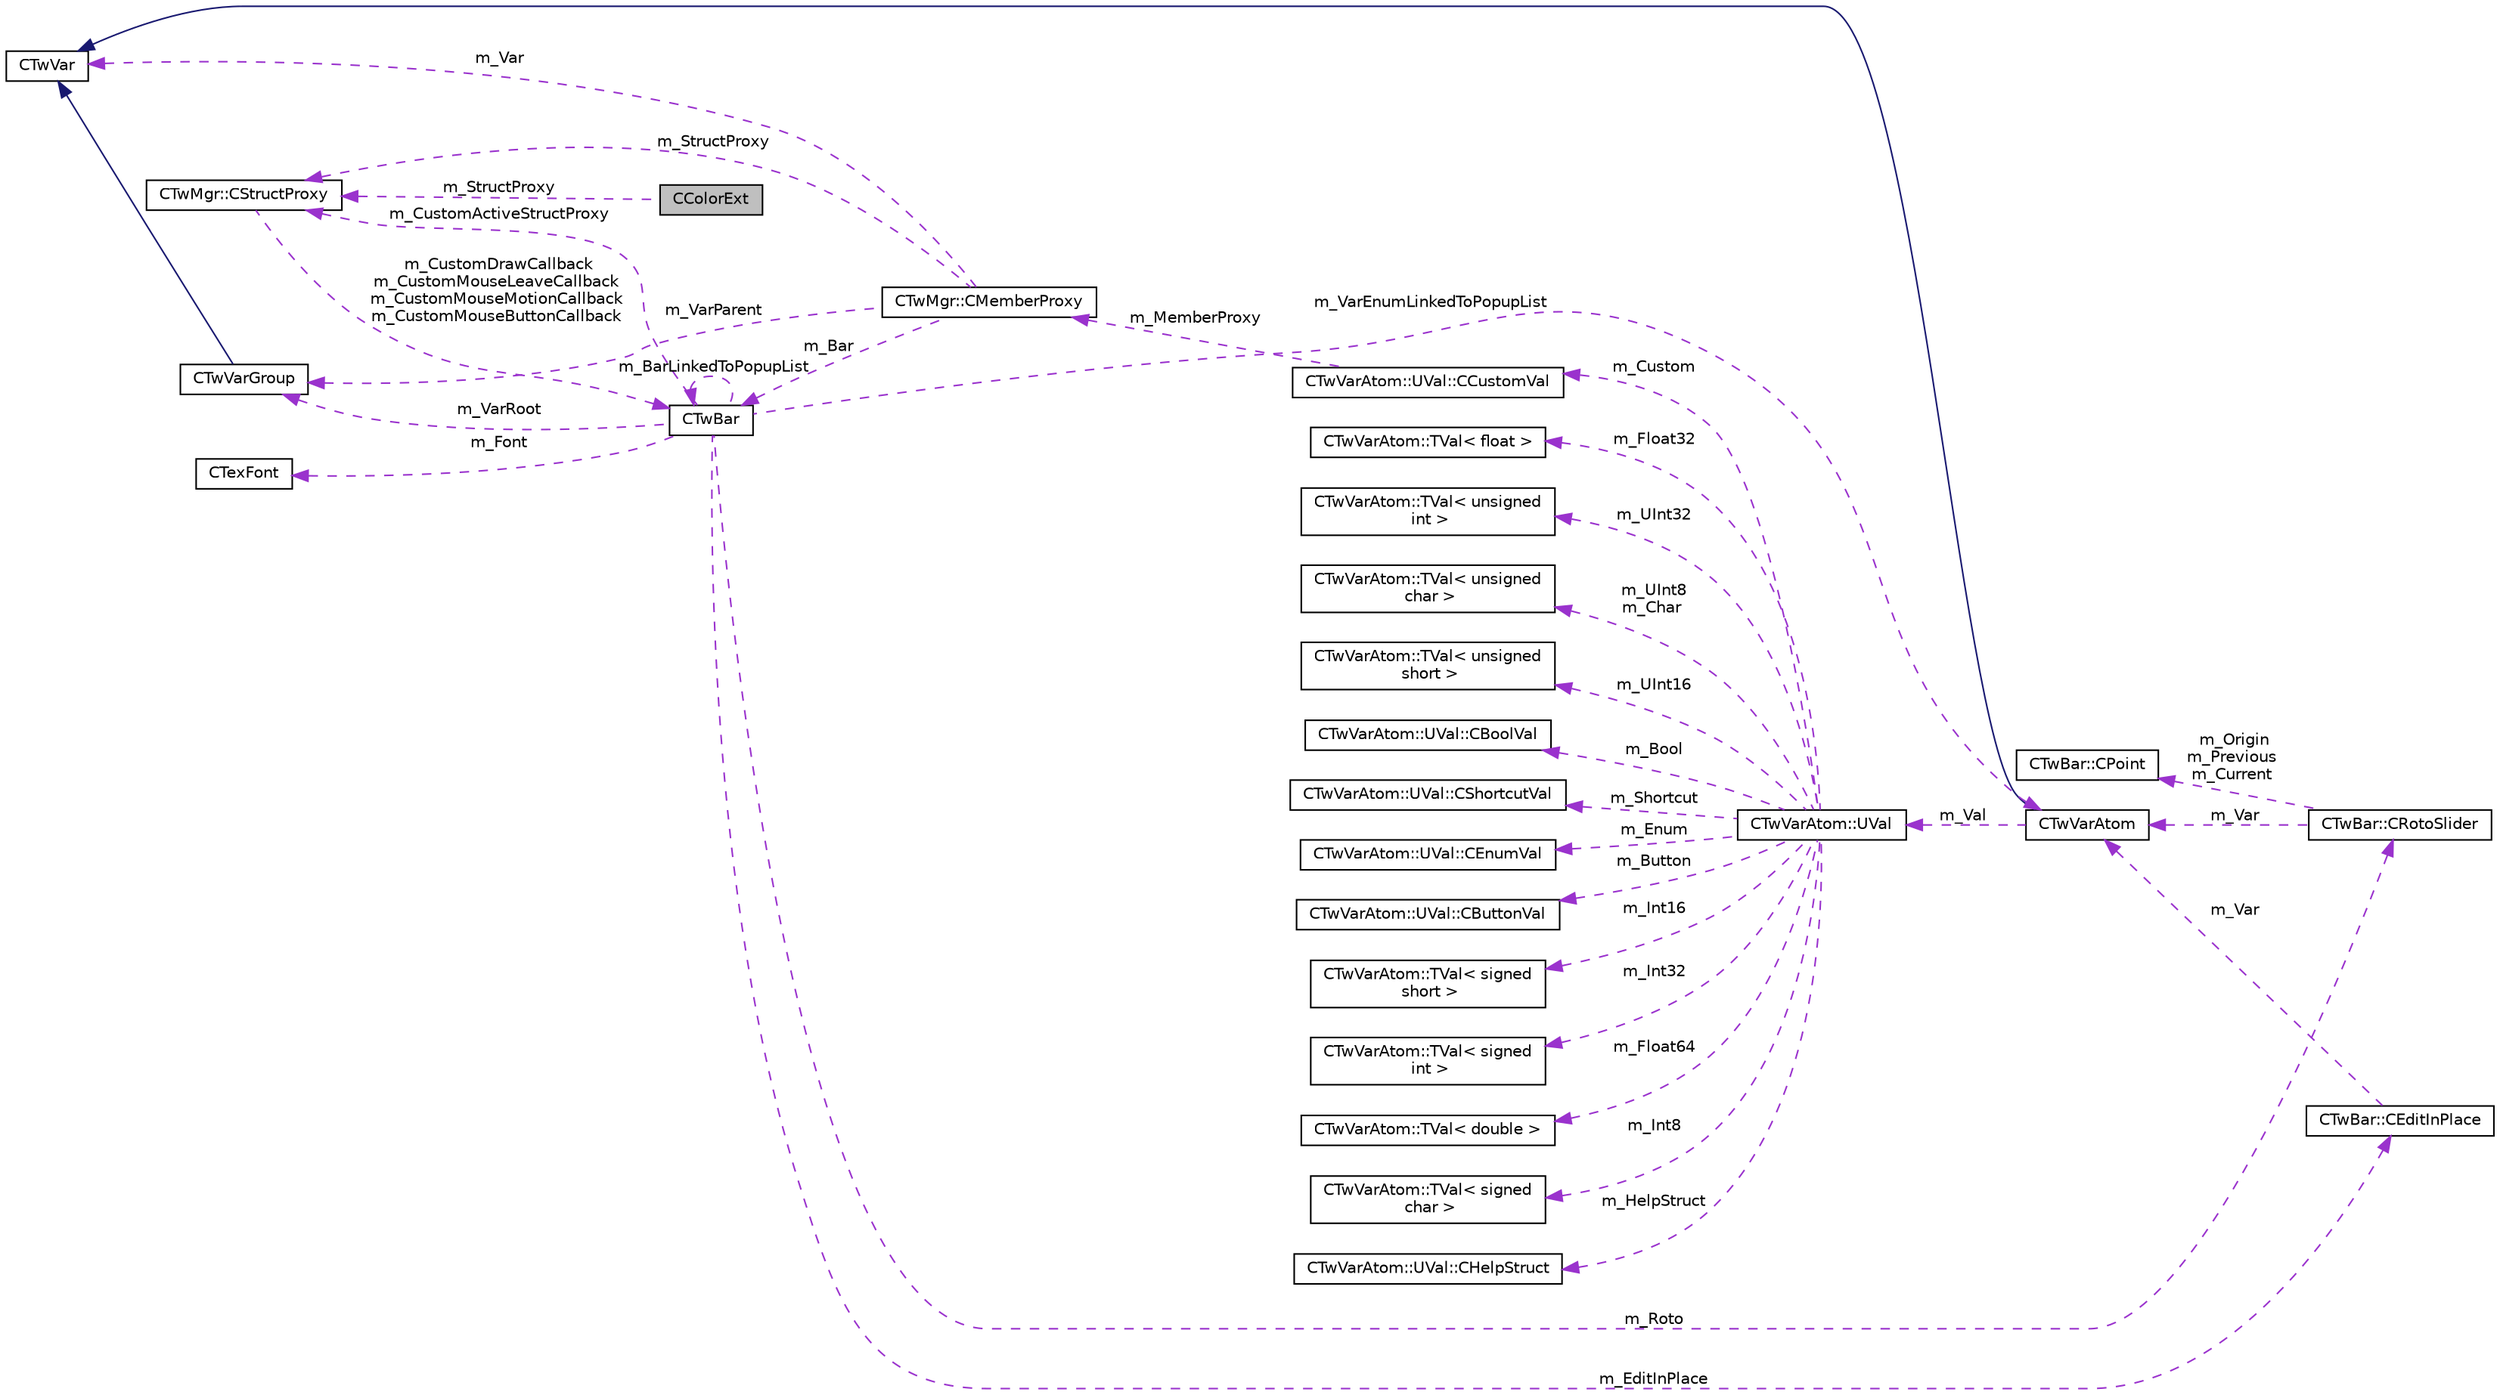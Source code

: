 digraph "CColorExt"
{
  edge [fontname="Helvetica",fontsize="10",labelfontname="Helvetica",labelfontsize="10"];
  node [fontname="Helvetica",fontsize="10",shape=record];
  rankdir="LR";
  Node1 [label="CColorExt",height=0.2,width=0.4,color="black", fillcolor="grey75", style="filled", fontcolor="black"];
  Node2 -> Node1 [dir="back",color="darkorchid3",fontsize="10",style="dashed",label=" m_StructProxy" ,fontname="Helvetica"];
  Node2 [label="CTwMgr::CStructProxy",height=0.2,width=0.4,color="black", fillcolor="white", style="filled",URL="$struct_c_tw_mgr_1_1_c_struct_proxy.html"];
  Node3 -> Node2 [dir="back",color="darkorchid3",fontsize="10",style="dashed",label=" m_CustomDrawCallback\nm_CustomMouseLeaveCallback\nm_CustomMouseMotionCallback\nm_CustomMouseButtonCallback" ,fontname="Helvetica"];
  Node3 [label="CTwBar",height=0.2,width=0.4,color="black", fillcolor="white", style="filled",URL="$struct_c_tw_bar.html"];
  Node4 -> Node3 [dir="back",color="darkorchid3",fontsize="10",style="dashed",label=" m_VarRoot" ,fontname="Helvetica"];
  Node4 [label="CTwVarGroup",height=0.2,width=0.4,color="black", fillcolor="white", style="filled",URL="$struct_c_tw_var_group.html"];
  Node5 -> Node4 [dir="back",color="midnightblue",fontsize="10",style="solid",fontname="Helvetica"];
  Node5 [label="CTwVar",height=0.2,width=0.4,color="black", fillcolor="white", style="filled",URL="$struct_c_tw_var.html"];
  Node2 -> Node3 [dir="back",color="darkorchid3",fontsize="10",style="dashed",label=" m_CustomActiveStructProxy" ,fontname="Helvetica"];
  Node6 -> Node3 [dir="back",color="darkorchid3",fontsize="10",style="dashed",label=" m_Font" ,fontname="Helvetica"];
  Node6 [label="CTexFont",height=0.2,width=0.4,color="black", fillcolor="white", style="filled",URL="$struct_c_tex_font.html"];
  Node7 -> Node3 [dir="back",color="darkorchid3",fontsize="10",style="dashed",label=" m_EditInPlace" ,fontname="Helvetica"];
  Node7 [label="CTwBar::CEditInPlace",height=0.2,width=0.4,color="black", fillcolor="white", style="filled",URL="$struct_c_tw_bar_1_1_c_edit_in_place.html"];
  Node8 -> Node7 [dir="back",color="darkorchid3",fontsize="10",style="dashed",label=" m_Var" ,fontname="Helvetica"];
  Node8 [label="CTwVarAtom",height=0.2,width=0.4,color="black", fillcolor="white", style="filled",URL="$struct_c_tw_var_atom.html"];
  Node5 -> Node8 [dir="back",color="midnightblue",fontsize="10",style="solid",fontname="Helvetica"];
  Node9 -> Node8 [dir="back",color="darkorchid3",fontsize="10",style="dashed",label=" m_Val" ,fontname="Helvetica"];
  Node9 [label="CTwVarAtom::UVal",height=0.2,width=0.4,color="black", fillcolor="white", style="filled",URL="$union_c_tw_var_atom_1_1_u_val.html"];
  Node10 -> Node9 [dir="back",color="darkorchid3",fontsize="10",style="dashed",label=" m_Int16" ,fontname="Helvetica"];
  Node10 [label="CTwVarAtom::TVal\< signed\l short \>",height=0.2,width=0.4,color="black", fillcolor="white", style="filled",URL="$struct_c_tw_var_atom_1_1_t_val.html"];
  Node11 -> Node9 [dir="back",color="darkorchid3",fontsize="10",style="dashed",label=" m_Int32" ,fontname="Helvetica"];
  Node11 [label="CTwVarAtom::TVal\< signed\l int \>",height=0.2,width=0.4,color="black", fillcolor="white", style="filled",URL="$struct_c_tw_var_atom_1_1_t_val.html"];
  Node12 -> Node9 [dir="back",color="darkorchid3",fontsize="10",style="dashed",label=" m_Float64" ,fontname="Helvetica"];
  Node12 [label="CTwVarAtom::TVal\< double \>",height=0.2,width=0.4,color="black", fillcolor="white", style="filled",URL="$struct_c_tw_var_atom_1_1_t_val.html"];
  Node13 -> Node9 [dir="back",color="darkorchid3",fontsize="10",style="dashed",label=" m_Int8" ,fontname="Helvetica"];
  Node13 [label="CTwVarAtom::TVal\< signed\l char \>",height=0.2,width=0.4,color="black", fillcolor="white", style="filled",URL="$struct_c_tw_var_atom_1_1_t_val.html"];
  Node14 -> Node9 [dir="back",color="darkorchid3",fontsize="10",style="dashed",label=" m_HelpStruct" ,fontname="Helvetica"];
  Node14 [label="CTwVarAtom::UVal::CHelpStruct",height=0.2,width=0.4,color="black", fillcolor="white", style="filled",URL="$struct_c_tw_var_atom_1_1_u_val_1_1_c_help_struct.html"];
  Node15 -> Node9 [dir="back",color="darkorchid3",fontsize="10",style="dashed",label=" m_Float32" ,fontname="Helvetica"];
  Node15 [label="CTwVarAtom::TVal\< float \>",height=0.2,width=0.4,color="black", fillcolor="white", style="filled",URL="$struct_c_tw_var_atom_1_1_t_val.html"];
  Node16 -> Node9 [dir="back",color="darkorchid3",fontsize="10",style="dashed",label=" m_UInt32" ,fontname="Helvetica"];
  Node16 [label="CTwVarAtom::TVal\< unsigned\l int \>",height=0.2,width=0.4,color="black", fillcolor="white", style="filled",URL="$struct_c_tw_var_atom_1_1_t_val.html"];
  Node17 -> Node9 [dir="back",color="darkorchid3",fontsize="10",style="dashed",label=" m_UInt8\nm_Char" ,fontname="Helvetica"];
  Node17 [label="CTwVarAtom::TVal\< unsigned\l char \>",height=0.2,width=0.4,color="black", fillcolor="white", style="filled",URL="$struct_c_tw_var_atom_1_1_t_val.html"];
  Node18 -> Node9 [dir="back",color="darkorchid3",fontsize="10",style="dashed",label=" m_UInt16" ,fontname="Helvetica"];
  Node18 [label="CTwVarAtom::TVal\< unsigned\l short \>",height=0.2,width=0.4,color="black", fillcolor="white", style="filled",URL="$struct_c_tw_var_atom_1_1_t_val.html"];
  Node19 -> Node9 [dir="back",color="darkorchid3",fontsize="10",style="dashed",label=" m_Custom" ,fontname="Helvetica"];
  Node19 [label="CTwVarAtom::UVal::CCustomVal",height=0.2,width=0.4,color="black", fillcolor="white", style="filled",URL="$struct_c_tw_var_atom_1_1_u_val_1_1_c_custom_val.html"];
  Node20 -> Node19 [dir="back",color="darkorchid3",fontsize="10",style="dashed",label=" m_MemberProxy" ,fontname="Helvetica"];
  Node20 [label="CTwMgr::CMemberProxy",height=0.2,width=0.4,color="black", fillcolor="white", style="filled",URL="$struct_c_tw_mgr_1_1_c_member_proxy.html"];
  Node4 -> Node20 [dir="back",color="darkorchid3",fontsize="10",style="dashed",label=" m_VarParent" ,fontname="Helvetica"];
  Node5 -> Node20 [dir="back",color="darkorchid3",fontsize="10",style="dashed",label=" m_Var" ,fontname="Helvetica"];
  Node2 -> Node20 [dir="back",color="darkorchid3",fontsize="10",style="dashed",label=" m_StructProxy" ,fontname="Helvetica"];
  Node3 -> Node20 [dir="back",color="darkorchid3",fontsize="10",style="dashed",label=" m_Bar" ,fontname="Helvetica"];
  Node21 -> Node9 [dir="back",color="darkorchid3",fontsize="10",style="dashed",label=" m_Bool" ,fontname="Helvetica"];
  Node21 [label="CTwVarAtom::UVal::CBoolVal",height=0.2,width=0.4,color="black", fillcolor="white", style="filled",URL="$struct_c_tw_var_atom_1_1_u_val_1_1_c_bool_val.html"];
  Node22 -> Node9 [dir="back",color="darkorchid3",fontsize="10",style="dashed",label=" m_Shortcut" ,fontname="Helvetica"];
  Node22 [label="CTwVarAtom::UVal::CShortcutVal",height=0.2,width=0.4,color="black", fillcolor="white", style="filled",URL="$struct_c_tw_var_atom_1_1_u_val_1_1_c_shortcut_val.html"];
  Node23 -> Node9 [dir="back",color="darkorchid3",fontsize="10",style="dashed",label=" m_Enum" ,fontname="Helvetica"];
  Node23 [label="CTwVarAtom::UVal::CEnumVal",height=0.2,width=0.4,color="black", fillcolor="white", style="filled",URL="$struct_c_tw_var_atom_1_1_u_val_1_1_c_enum_val.html"];
  Node24 -> Node9 [dir="back",color="darkorchid3",fontsize="10",style="dashed",label=" m_Button" ,fontname="Helvetica"];
  Node24 [label="CTwVarAtom::UVal::CButtonVal",height=0.2,width=0.4,color="black", fillcolor="white", style="filled",URL="$struct_c_tw_var_atom_1_1_u_val_1_1_c_button_val.html"];
  Node8 -> Node3 [dir="back",color="darkorchid3",fontsize="10",style="dashed",label=" m_VarEnumLinkedToPopupList" ,fontname="Helvetica"];
  Node25 -> Node3 [dir="back",color="darkorchid3",fontsize="10",style="dashed",label=" m_Roto" ,fontname="Helvetica"];
  Node25 [label="CTwBar::CRotoSlider",height=0.2,width=0.4,color="black", fillcolor="white", style="filled",URL="$struct_c_tw_bar_1_1_c_roto_slider.html"];
  Node26 -> Node25 [dir="back",color="darkorchid3",fontsize="10",style="dashed",label=" m_Origin\nm_Previous\nm_Current" ,fontname="Helvetica"];
  Node26 [label="CTwBar::CPoint",height=0.2,width=0.4,color="black", fillcolor="white", style="filled",URL="$struct_c_tw_bar_1_1_c_point.html"];
  Node8 -> Node25 [dir="back",color="darkorchid3",fontsize="10",style="dashed",label=" m_Var" ,fontname="Helvetica"];
  Node3 -> Node3 [dir="back",color="darkorchid3",fontsize="10",style="dashed",label=" m_BarLinkedToPopupList" ,fontname="Helvetica"];
}
